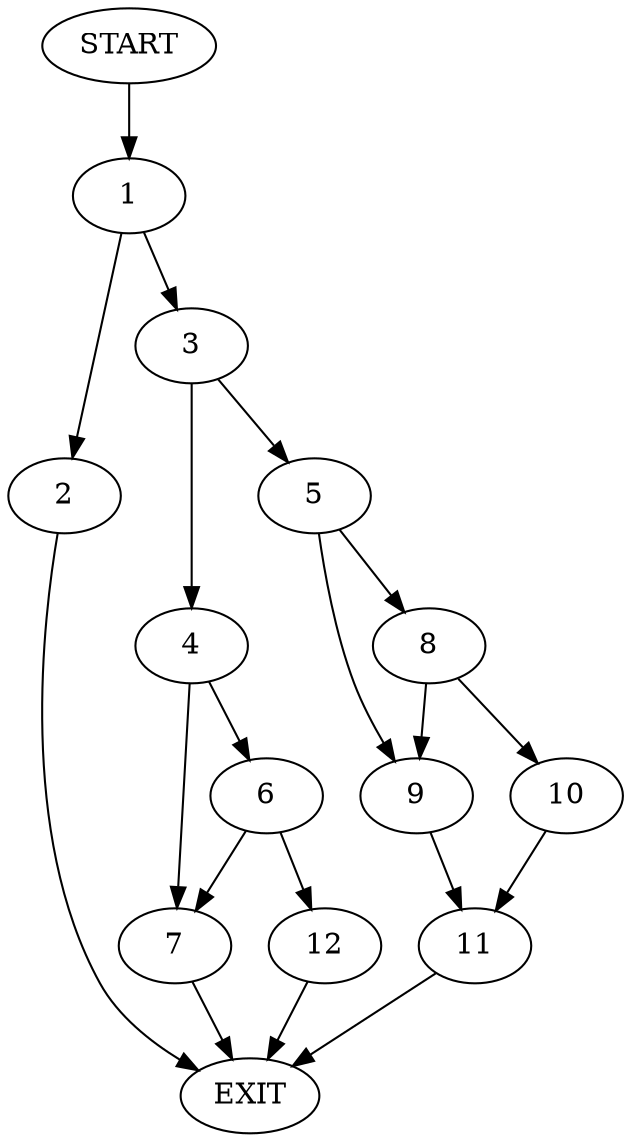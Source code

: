 digraph {
0 [label="START"]
13 [label="EXIT"]
0 -> 1
1 -> 2
1 -> 3
3 -> 4
3 -> 5
2 -> 13
4 -> 6
4 -> 7
5 -> 8
5 -> 9
8 -> 9
8 -> 10
9 -> 11
10 -> 11
11 -> 13
7 -> 13
6 -> 12
6 -> 7
12 -> 13
}
